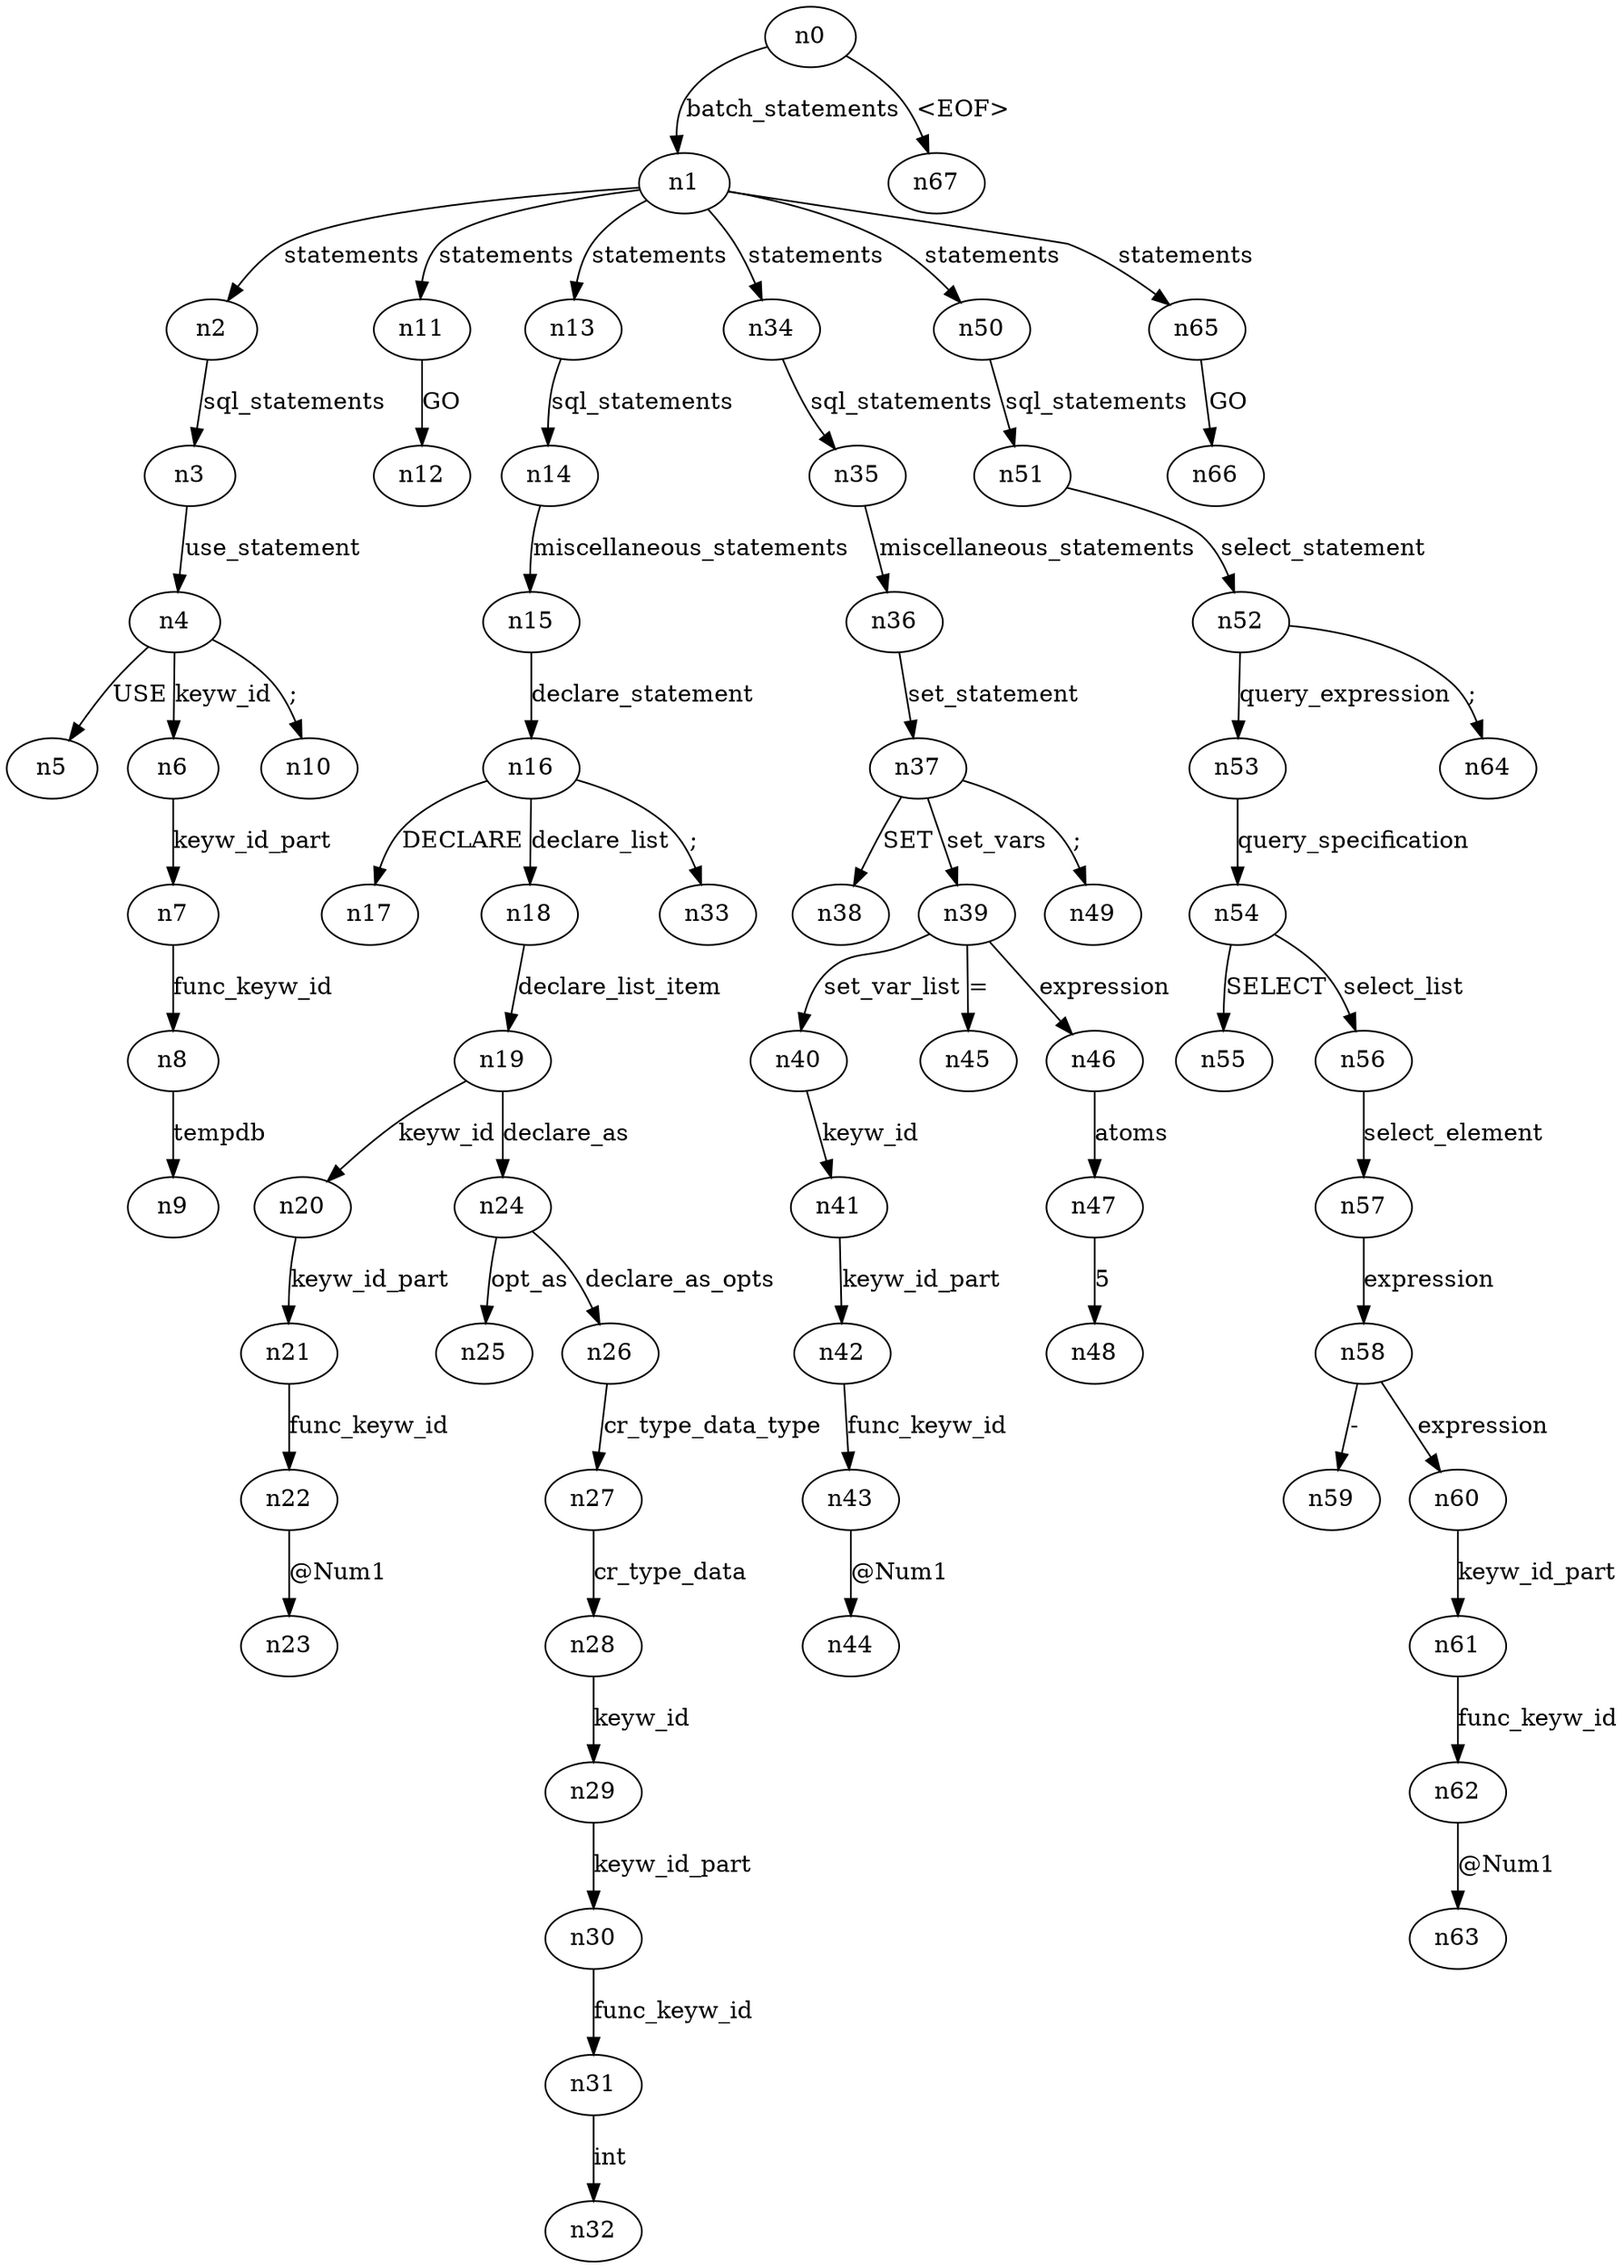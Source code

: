 digraph ParseTree {
  n0 -> n1 [label="batch_statements"];
  n1 -> n2 [label="statements"];
  n2 -> n3 [label="sql_statements"];
  n3 -> n4 [label="use_statement"];
  n4 -> n5 [label="USE"];
  n4 -> n6 [label="keyw_id"];
  n6 -> n7 [label="keyw_id_part"];
  n7 -> n8 [label="func_keyw_id"];
  n8 -> n9 [label="tempdb"];
  n4 -> n10 [label=";"];
  n1 -> n11 [label="statements"];
  n11 -> n12 [label="GO"];
  n1 -> n13 [label="statements"];
  n13 -> n14 [label="sql_statements"];
  n14 -> n15 [label="miscellaneous_statements"];
  n15 -> n16 [label="declare_statement"];
  n16 -> n17 [label="DECLARE"];
  n16 -> n18 [label="declare_list"];
  n18 -> n19 [label="declare_list_item"];
  n19 -> n20 [label="keyw_id"];
  n20 -> n21 [label="keyw_id_part"];
  n21 -> n22 [label="func_keyw_id"];
  n22 -> n23 [label="@Num1"];
  n19 -> n24 [label="declare_as"];
  n24 -> n25 [label="opt_as"];
  n24 -> n26 [label="declare_as_opts"];
  n26 -> n27 [label="cr_type_data_type"];
  n27 -> n28 [label="cr_type_data"];
  n28 -> n29 [label="keyw_id"];
  n29 -> n30 [label="keyw_id_part"];
  n30 -> n31 [label="func_keyw_id"];
  n31 -> n32 [label="int"];
  n16 -> n33 [label=";"];
  n1 -> n34 [label="statements"];
  n34 -> n35 [label="sql_statements"];
  n35 -> n36 [label="miscellaneous_statements"];
  n36 -> n37 [label="set_statement"];
  n37 -> n38 [label="SET"];
  n37 -> n39 [label="set_vars"];
  n39 -> n40 [label="set_var_list"];
  n40 -> n41 [label="keyw_id"];
  n41 -> n42 [label="keyw_id_part"];
  n42 -> n43 [label="func_keyw_id"];
  n43 -> n44 [label="@Num1"];
  n39 -> n45 [label="="];
  n39 -> n46 [label="expression"];
  n46 -> n47 [label="atoms"];
  n47 -> n48 [label="5"];
  n37 -> n49 [label=";"];
  n1 -> n50 [label="statements"];
  n50 -> n51 [label="sql_statements"];
  n51 -> n52 [label="select_statement"];
  n52 -> n53 [label="query_expression"];
  n53 -> n54 [label="query_specification"];
  n54 -> n55 [label="SELECT"];
  n54 -> n56 [label="select_list"];
  n56 -> n57 [label="select_element"];
  n57 -> n58 [label="expression"];
  n58 -> n59 [label="-"];
  n58 -> n60 [label="expression"];
  n60 -> n61 [label="keyw_id_part"];
  n61 -> n62 [label="func_keyw_id"];
  n62 -> n63 [label="@Num1"];
  n52 -> n64 [label=";"];
  n1 -> n65 [label="statements"];
  n65 -> n66 [label="GO"];
  n0 -> n67 [label="<EOF>"];
}